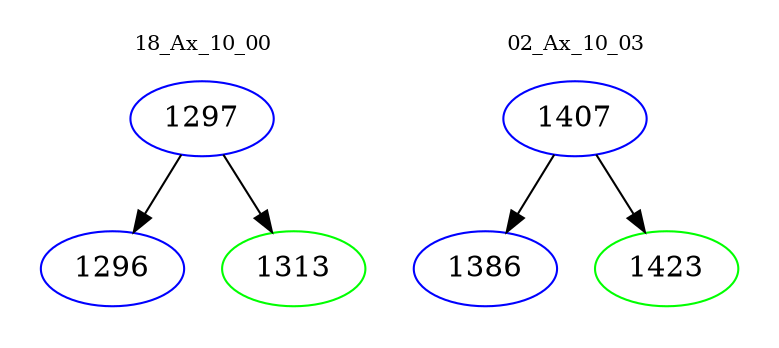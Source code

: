 digraph{
subgraph cluster_0 {
color = white
label = "18_Ax_10_00";
fontsize=10;
T0_1297 [label="1297", color="blue"]
T0_1297 -> T0_1296 [color="black"]
T0_1296 [label="1296", color="blue"]
T0_1297 -> T0_1313 [color="black"]
T0_1313 [label="1313", color="green"]
}
subgraph cluster_1 {
color = white
label = "02_Ax_10_03";
fontsize=10;
T1_1407 [label="1407", color="blue"]
T1_1407 -> T1_1386 [color="black"]
T1_1386 [label="1386", color="blue"]
T1_1407 -> T1_1423 [color="black"]
T1_1423 [label="1423", color="green"]
}
}

